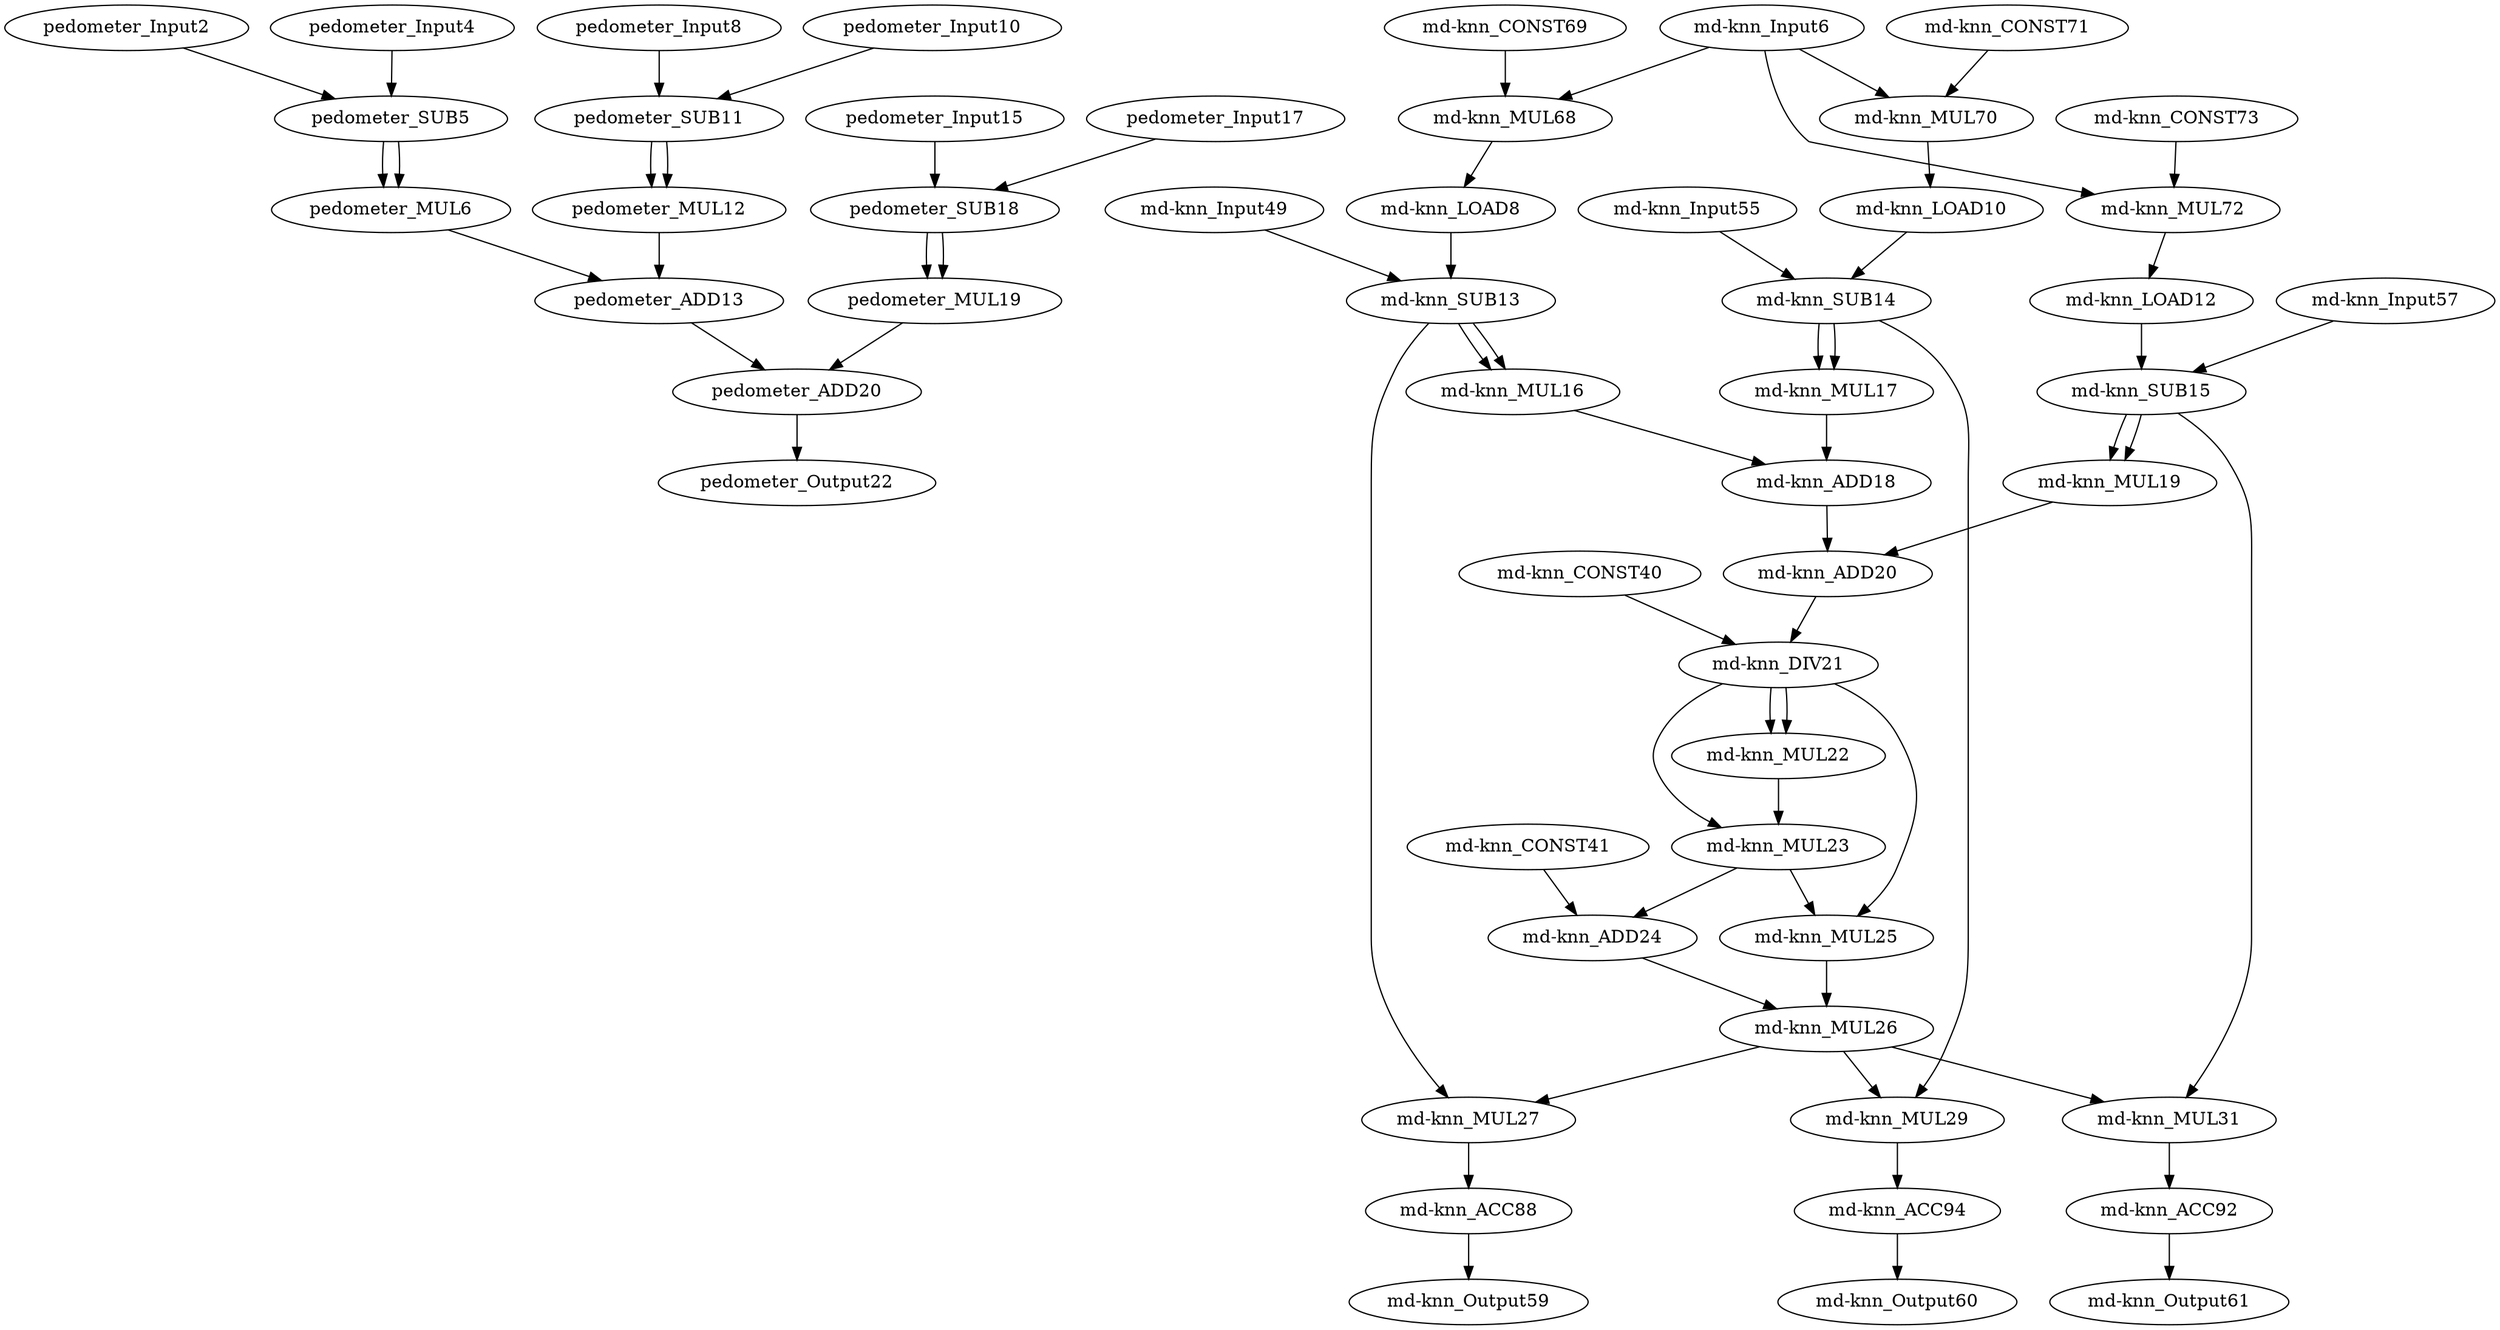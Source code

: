 digraph "merge-dfg" {
pedometer_Input2 [offset="0, 0", opcode=input, pattern="4, 1024", ref_name="pedometer_acceleration_x", size=4096];
pedometer_Input4 [offset="0, 0", opcode=input, pattern="4, 1024", ref_name="pedometer_acc_avg_x", size=4096];
pedometer_SUB5 [opcode=sub];
pedometer_MUL6 [opcode=mul];
pedometer_Input8 [offset="0, 0", opcode=input, pattern="4, 1024", ref_name="pedometer_acceleration_y", size=4096];
pedometer_Input10 [offset="0, 0", opcode=input, pattern="4, 1024", ref_name="pedometer_acc_avg_y", size=4096];
pedometer_SUB11 [opcode=sub];
pedometer_MUL12 [opcode=mul];
pedometer_ADD13 [opcode=add];
pedometer_Input15 [offset="0, 0", opcode=input, pattern="4, 1024", ref_name="pedometer_acceleration_z", size=4096];
pedometer_Input17 [offset="0, 0", opcode=input, pattern="4, 1024", ref_name="pedometer_acc_avg_z", size=4096];
pedometer_SUB18 [opcode=sub];
pedometer_MUL19 [opcode=mul];
pedometer_ADD20 [opcode=add];
pedometer_Output22 [offset="0, 0", opcode=output, pattern="4, 1024", ref_name="pedometer_acc_vector", size=4096];
pedometer_Input2 -> pedometer_SUB5  [operand=0];
pedometer_Input4 -> pedometer_SUB5  [operand=1];
pedometer_SUB5 -> pedometer_MUL6  [operand=0];
pedometer_SUB5 -> pedometer_MUL6  [operand=1];
pedometer_MUL6 -> pedometer_ADD13  [operand=1];
pedometer_Input8 -> pedometer_SUB11  [operand=0];
pedometer_Input10 -> pedometer_SUB11  [operand=1];
pedometer_SUB11 -> pedometer_MUL12  [operand=0];
pedometer_SUB11 -> pedometer_MUL12  [operand=1];
pedometer_MUL12 -> pedometer_ADD13  [operand=0];
pedometer_ADD13 -> pedometer_ADD20  [operand=0];
pedometer_Input15 -> pedometer_SUB18  [operand=0];
pedometer_Input17 -> pedometer_SUB18  [operand=1];
pedometer_SUB18 -> pedometer_MUL19  [operand=0];
pedometer_SUB18 -> pedometer_MUL19  [operand=1];
pedometer_MUL19 -> pedometer_ADD20  [operand=1];
pedometer_ADD20 -> pedometer_Output22  [operand=0];
"md-knn_Input6" [offset="0, 0", opcode=input, pattern="4, 16, 4, 64", ref_name="md-knn_NL", size=4096];
"md-knn_LOAD8" [cycles=1024, offset="0, 0", opcode=load, ref_name="md-knn_position_x", size=256];
"md-knn_LOAD10" [cycles=1024, offset="0, 0", opcode=load, ref_name="md-knn_position_y", size=256];
"md-knn_LOAD12" [cycles=1024, offset="0, 0", opcode=load, ref_name="md-knn_position_z", size=256];
"md-knn_SUB13" [opcode=sub];
"md-knn_SUB14" [opcode=sub];
"md-knn_SUB15" [opcode=sub];
"md-knn_MUL16" [opcode=mul];
"md-knn_MUL17" [opcode=mul];
"md-knn_ADD18" [opcode=add];
"md-knn_MUL19" [opcode=mul];
"md-knn_ADD20" [opcode=add];
"md-knn_DIV21" [opcode=udiv];
"md-knn_MUL22" [opcode=mul];
"md-knn_MUL23" [opcode=mul];
"md-knn_ADD24" [opcode=add];
"md-knn_MUL25" [opcode=mul];
"md-knn_MUL26" [opcode=mul];
"md-knn_MUL27" [opcode=mul];
"md-knn_MUL29" [opcode=mul];
"md-knn_MUL31" [opcode=mul];
"md-knn_CONST40" [opcode=const, value=10];
"md-knn_CONST41" [opcode=const, value="-2000"];
"md-knn_Input49" [offset="0, 0", opcode=input, pattern="0, 16, 4, 64", ref_name="md-knn_position_x", size=256];
"md-knn_Input55" [offset="0, 0", opcode=input, pattern="0, 16, 4, 64", ref_name="md-knn_position_y", size=256];
"md-knn_Input57" [offset="0, 0", opcode=input, pattern="0, 16, 4, 64", ref_name="md-knn_position_z", size=256];
"md-knn_Output59" [offset="0, 0", opcode=output, pattern="0, 16, 4, 64", ref_name="md-knn_force_x", size=256];
"md-knn_Output60" [offset="0, 0", opcode=output, pattern="0, 16, 4, 64", ref_name="md-knn_force_y", size=256];
"md-knn_Output61" [offset="0, 0", opcode=output, pattern="0, 16, 4, 64", ref_name="md-knn_force_z", size=256];
"md-knn_MUL68" [opcode=MUL];
"md-knn_CONST69" [opcode=const, value=4];
"md-knn_MUL70" [opcode=MUL];
"md-knn_CONST71" [opcode=const, value=4];
"md-knn_MUL72" [opcode=MUL];
"md-knn_CONST73" [opcode=const, value=4];
"md-knn_ACC88" [acc_first=1, acc_params="0, 16, 1, 64", opcode=acc];
"md-knn_ACC92" [acc_first=1, acc_params="0, 16, 1, 64", opcode=acc];
"md-knn_ACC94" [acc_first=1, acc_params="0, 16, 1, 64", opcode=acc];
"md-knn_LOAD8" -> "md-knn_SUB13"  [operand=1];
"md-knn_LOAD10" -> "md-knn_SUB14"  [operand=1];
"md-knn_LOAD12" -> "md-knn_SUB15"  [operand=1];
"md-knn_SUB13" -> "md-knn_MUL27"  [operand=1];
"md-knn_SUB13" -> "md-knn_MUL16"  [operand=0];
"md-knn_SUB13" -> "md-knn_MUL16"  [operand=1];
"md-knn_SUB14" -> "md-knn_MUL29"  [operand=1];
"md-knn_SUB14" -> "md-knn_MUL17"  [operand=0];
"md-knn_SUB14" -> "md-knn_MUL17"  [operand=1];
"md-knn_SUB15" -> "md-knn_MUL31"  [operand=1];
"md-knn_SUB15" -> "md-knn_MUL19"  [operand=0];
"md-knn_SUB15" -> "md-knn_MUL19"  [operand=1];
"md-knn_MUL16" -> "md-knn_ADD18"  [operand=1];
"md-knn_MUL17" -> "md-knn_ADD18"  [operand=0];
"md-knn_ADD18" -> "md-knn_ADD20"  [operand=0];
"md-knn_MUL19" -> "md-knn_ADD20"  [operand=1];
"md-knn_ADD20" -> "md-knn_DIV21"  [operand=1];
"md-knn_CONST40" -> "md-knn_DIV21"  [operand=0];
"md-knn_DIV21" -> "md-knn_MUL25"  [operand=1];
"md-knn_DIV21" -> "md-knn_MUL23"  [operand=1];
"md-knn_DIV21" -> "md-knn_MUL22"  [operand=0];
"md-knn_DIV21" -> "md-knn_MUL22"  [operand=1];
"md-knn_MUL22" -> "md-knn_MUL23"  [operand=0];
"md-knn_MUL23" -> "md-knn_MUL25"  [operand=0];
"md-knn_MUL23" -> "md-knn_ADD24"  [operand=0];
"md-knn_CONST41" -> "md-knn_ADD24"  [operand=1];
"md-knn_ADD24" -> "md-knn_MUL26"  [operand=1];
"md-knn_MUL25" -> "md-knn_MUL26"  [operand=0];
"md-knn_MUL26" -> "md-knn_MUL31"  [operand=0];
"md-knn_MUL26" -> "md-knn_MUL29"  [operand=0];
"md-knn_MUL26" -> "md-knn_MUL27"  [operand=0];
"md-knn_Input49" -> "md-knn_SUB13"  [operand=0];
"md-knn_Input55" -> "md-knn_SUB14"  [operand=0];
"md-knn_Input57" -> "md-knn_SUB15"  [operand=0];
"md-knn_Input6" -> "md-knn_MUL68"  [operand=0];
"md-knn_CONST69" -> "md-knn_MUL68"  [operand=1];
"md-knn_Input6" -> "md-knn_MUL70"  [operand=0];
"md-knn_CONST71" -> "md-knn_MUL70"  [operand=1];
"md-knn_Input6" -> "md-knn_MUL72"  [operand=0];
"md-knn_CONST73" -> "md-knn_MUL72"  [operand=1];
"md-knn_MUL68" -> "md-knn_LOAD8"  [operand=0];
"md-knn_MUL70" -> "md-knn_LOAD10"  [operand=0];
"md-knn_MUL72" -> "md-knn_LOAD12"  [operand=0];
"md-knn_MUL27" -> "md-knn_ACC88"  [operand=0];
"md-knn_ACC88" -> "md-knn_Output59"  [operand=0];
"md-knn_MUL31" -> "md-knn_ACC92"  [operand=0];
"md-knn_ACC92" -> "md-knn_Output61"  [operand=0];
"md-knn_MUL29" -> "md-knn_ACC94"  [operand=0];
"md-knn_ACC94" -> "md-knn_Output60"  [operand=0];
}
